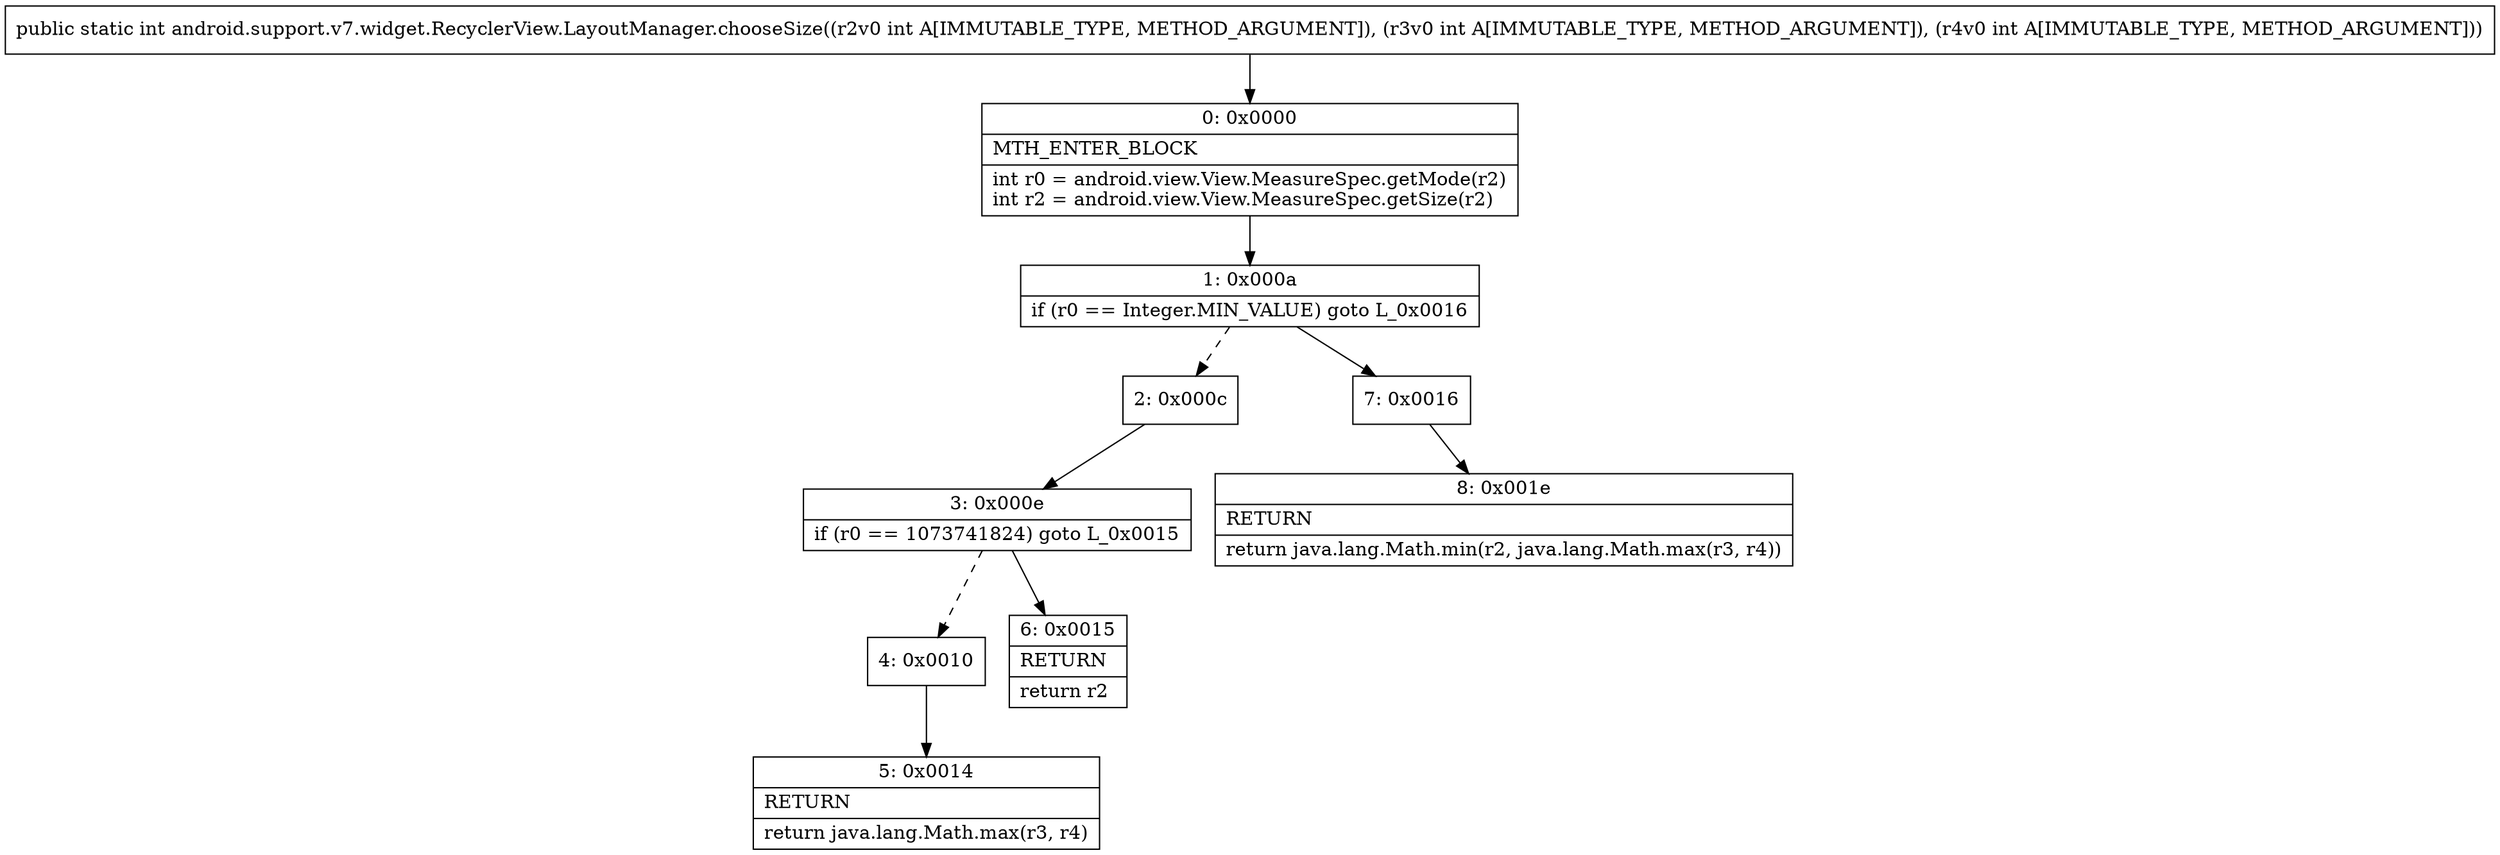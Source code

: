 digraph "CFG forandroid.support.v7.widget.RecyclerView.LayoutManager.chooseSize(III)I" {
Node_0 [shape=record,label="{0\:\ 0x0000|MTH_ENTER_BLOCK\l|int r0 = android.view.View.MeasureSpec.getMode(r2)\lint r2 = android.view.View.MeasureSpec.getSize(r2)\l}"];
Node_1 [shape=record,label="{1\:\ 0x000a|if (r0 == Integer.MIN_VALUE) goto L_0x0016\l}"];
Node_2 [shape=record,label="{2\:\ 0x000c}"];
Node_3 [shape=record,label="{3\:\ 0x000e|if (r0 == 1073741824) goto L_0x0015\l}"];
Node_4 [shape=record,label="{4\:\ 0x0010}"];
Node_5 [shape=record,label="{5\:\ 0x0014|RETURN\l|return java.lang.Math.max(r3, r4)\l}"];
Node_6 [shape=record,label="{6\:\ 0x0015|RETURN\l|return r2\l}"];
Node_7 [shape=record,label="{7\:\ 0x0016}"];
Node_8 [shape=record,label="{8\:\ 0x001e|RETURN\l|return java.lang.Math.min(r2, java.lang.Math.max(r3, r4))\l}"];
MethodNode[shape=record,label="{public static int android.support.v7.widget.RecyclerView.LayoutManager.chooseSize((r2v0 int A[IMMUTABLE_TYPE, METHOD_ARGUMENT]), (r3v0 int A[IMMUTABLE_TYPE, METHOD_ARGUMENT]), (r4v0 int A[IMMUTABLE_TYPE, METHOD_ARGUMENT])) }"];
MethodNode -> Node_0;
Node_0 -> Node_1;
Node_1 -> Node_2[style=dashed];
Node_1 -> Node_7;
Node_2 -> Node_3;
Node_3 -> Node_4[style=dashed];
Node_3 -> Node_6;
Node_4 -> Node_5;
Node_7 -> Node_8;
}


